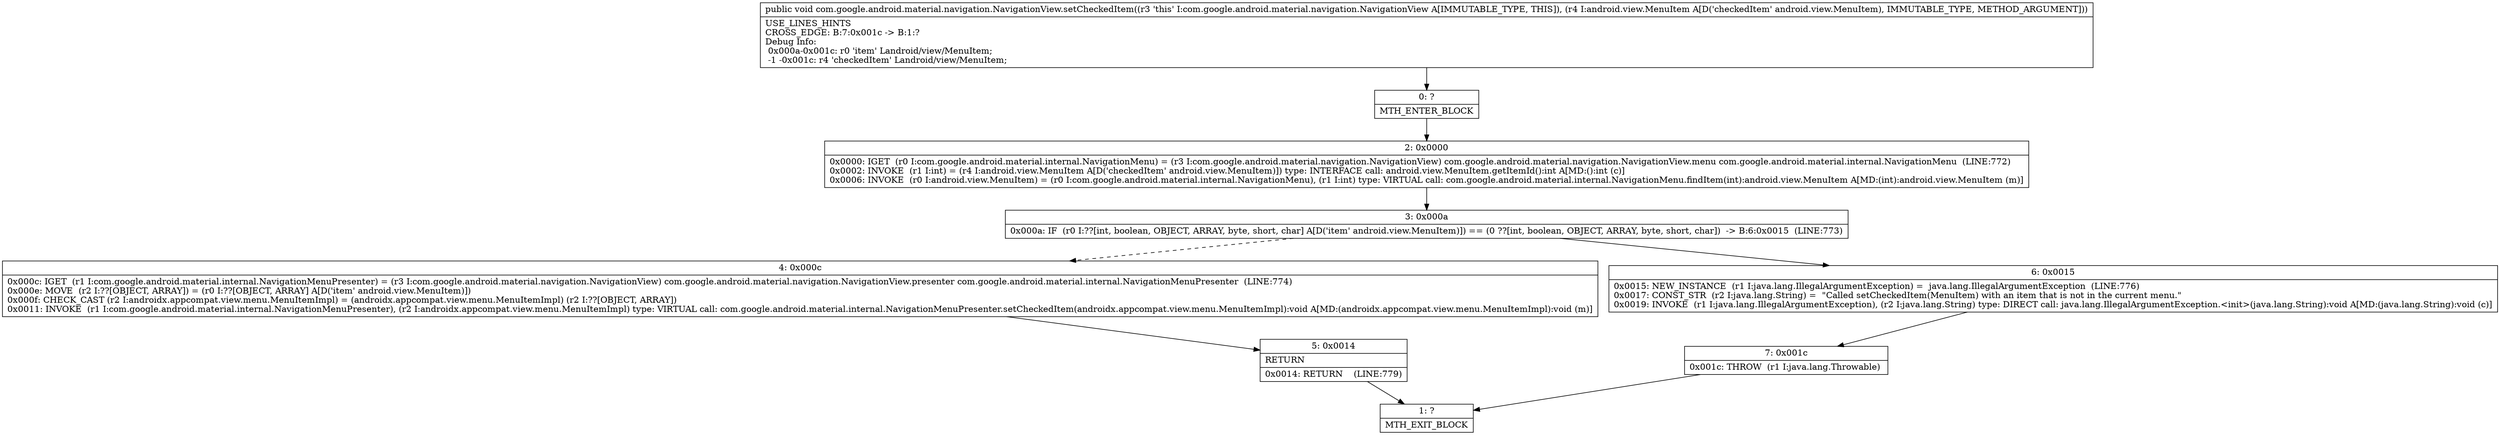 digraph "CFG forcom.google.android.material.navigation.NavigationView.setCheckedItem(Landroid\/view\/MenuItem;)V" {
Node_0 [shape=record,label="{0\:\ ?|MTH_ENTER_BLOCK\l}"];
Node_2 [shape=record,label="{2\:\ 0x0000|0x0000: IGET  (r0 I:com.google.android.material.internal.NavigationMenu) = (r3 I:com.google.android.material.navigation.NavigationView) com.google.android.material.navigation.NavigationView.menu com.google.android.material.internal.NavigationMenu  (LINE:772)\l0x0002: INVOKE  (r1 I:int) = (r4 I:android.view.MenuItem A[D('checkedItem' android.view.MenuItem)]) type: INTERFACE call: android.view.MenuItem.getItemId():int A[MD:():int (c)]\l0x0006: INVOKE  (r0 I:android.view.MenuItem) = (r0 I:com.google.android.material.internal.NavigationMenu), (r1 I:int) type: VIRTUAL call: com.google.android.material.internal.NavigationMenu.findItem(int):android.view.MenuItem A[MD:(int):android.view.MenuItem (m)]\l}"];
Node_3 [shape=record,label="{3\:\ 0x000a|0x000a: IF  (r0 I:??[int, boolean, OBJECT, ARRAY, byte, short, char] A[D('item' android.view.MenuItem)]) == (0 ??[int, boolean, OBJECT, ARRAY, byte, short, char])  \-\> B:6:0x0015  (LINE:773)\l}"];
Node_4 [shape=record,label="{4\:\ 0x000c|0x000c: IGET  (r1 I:com.google.android.material.internal.NavigationMenuPresenter) = (r3 I:com.google.android.material.navigation.NavigationView) com.google.android.material.navigation.NavigationView.presenter com.google.android.material.internal.NavigationMenuPresenter  (LINE:774)\l0x000e: MOVE  (r2 I:??[OBJECT, ARRAY]) = (r0 I:??[OBJECT, ARRAY] A[D('item' android.view.MenuItem)]) \l0x000f: CHECK_CAST (r2 I:androidx.appcompat.view.menu.MenuItemImpl) = (androidx.appcompat.view.menu.MenuItemImpl) (r2 I:??[OBJECT, ARRAY]) \l0x0011: INVOKE  (r1 I:com.google.android.material.internal.NavigationMenuPresenter), (r2 I:androidx.appcompat.view.menu.MenuItemImpl) type: VIRTUAL call: com.google.android.material.internal.NavigationMenuPresenter.setCheckedItem(androidx.appcompat.view.menu.MenuItemImpl):void A[MD:(androidx.appcompat.view.menu.MenuItemImpl):void (m)]\l}"];
Node_5 [shape=record,label="{5\:\ 0x0014|RETURN\l|0x0014: RETURN    (LINE:779)\l}"];
Node_1 [shape=record,label="{1\:\ ?|MTH_EXIT_BLOCK\l}"];
Node_6 [shape=record,label="{6\:\ 0x0015|0x0015: NEW_INSTANCE  (r1 I:java.lang.IllegalArgumentException) =  java.lang.IllegalArgumentException  (LINE:776)\l0x0017: CONST_STR  (r2 I:java.lang.String) =  \"Called setCheckedItem(MenuItem) with an item that is not in the current menu.\" \l0x0019: INVOKE  (r1 I:java.lang.IllegalArgumentException), (r2 I:java.lang.String) type: DIRECT call: java.lang.IllegalArgumentException.\<init\>(java.lang.String):void A[MD:(java.lang.String):void (c)]\l}"];
Node_7 [shape=record,label="{7\:\ 0x001c|0x001c: THROW  (r1 I:java.lang.Throwable) \l}"];
MethodNode[shape=record,label="{public void com.google.android.material.navigation.NavigationView.setCheckedItem((r3 'this' I:com.google.android.material.navigation.NavigationView A[IMMUTABLE_TYPE, THIS]), (r4 I:android.view.MenuItem A[D('checkedItem' android.view.MenuItem), IMMUTABLE_TYPE, METHOD_ARGUMENT]))  | USE_LINES_HINTS\lCROSS_EDGE: B:7:0x001c \-\> B:1:?\lDebug Info:\l  0x000a\-0x001c: r0 'item' Landroid\/view\/MenuItem;\l  \-1 \-0x001c: r4 'checkedItem' Landroid\/view\/MenuItem;\l}"];
MethodNode -> Node_0;Node_0 -> Node_2;
Node_2 -> Node_3;
Node_3 -> Node_4[style=dashed];
Node_3 -> Node_6;
Node_4 -> Node_5;
Node_5 -> Node_1;
Node_6 -> Node_7;
Node_7 -> Node_1;
}

